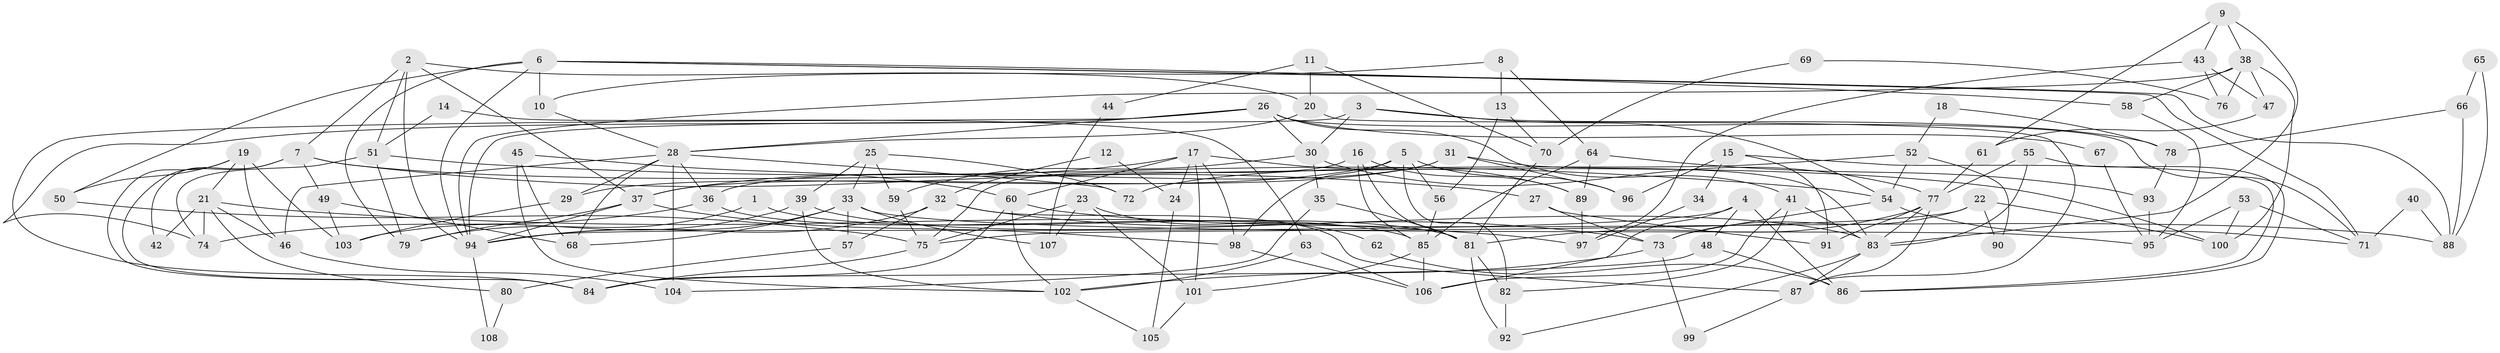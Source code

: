 // Generated by graph-tools (version 1.1) at 2025/15/03/09/25 04:15:17]
// undirected, 108 vertices, 216 edges
graph export_dot {
graph [start="1"]
  node [color=gray90,style=filled];
  1;
  2;
  3;
  4;
  5;
  6;
  7;
  8;
  9;
  10;
  11;
  12;
  13;
  14;
  15;
  16;
  17;
  18;
  19;
  20;
  21;
  22;
  23;
  24;
  25;
  26;
  27;
  28;
  29;
  30;
  31;
  32;
  33;
  34;
  35;
  36;
  37;
  38;
  39;
  40;
  41;
  42;
  43;
  44;
  45;
  46;
  47;
  48;
  49;
  50;
  51;
  52;
  53;
  54;
  55;
  56;
  57;
  58;
  59;
  60;
  61;
  62;
  63;
  64;
  65;
  66;
  67;
  68;
  69;
  70;
  71;
  72;
  73;
  74;
  75;
  76;
  77;
  78;
  79;
  80;
  81;
  82;
  83;
  84;
  85;
  86;
  87;
  88;
  89;
  90;
  91;
  92;
  93;
  94;
  95;
  96;
  97;
  98;
  99;
  100;
  101;
  102;
  103;
  104;
  105;
  106;
  107;
  108;
  1 -- 81;
  1 -- 79;
  2 -- 94;
  2 -- 37;
  2 -- 7;
  2 -- 20;
  2 -- 51;
  3 -- 54;
  3 -- 94;
  3 -- 30;
  3 -- 78;
  4 -- 94;
  4 -- 86;
  4 -- 48;
  4 -- 106;
  5 -- 98;
  5 -- 82;
  5 -- 29;
  5 -- 56;
  5 -- 96;
  6 -- 79;
  6 -- 50;
  6 -- 10;
  6 -- 58;
  6 -- 71;
  6 -- 88;
  6 -- 94;
  7 -- 84;
  7 -- 27;
  7 -- 42;
  7 -- 49;
  7 -- 100;
  8 -- 64;
  8 -- 10;
  8 -- 13;
  9 -- 83;
  9 -- 43;
  9 -- 38;
  9 -- 61;
  10 -- 28;
  11 -- 70;
  11 -- 20;
  11 -- 44;
  12 -- 24;
  12 -- 32;
  13 -- 56;
  13 -- 70;
  14 -- 63;
  14 -- 51;
  15 -- 91;
  15 -- 96;
  15 -- 34;
  15 -- 86;
  16 -- 81;
  16 -- 75;
  16 -- 85;
  16 -- 89;
  17 -- 98;
  17 -- 60;
  17 -- 24;
  17 -- 37;
  17 -- 89;
  17 -- 101;
  18 -- 78;
  18 -- 52;
  19 -- 103;
  19 -- 84;
  19 -- 21;
  19 -- 46;
  19 -- 50;
  20 -- 28;
  20 -- 87;
  21 -- 46;
  21 -- 42;
  21 -- 74;
  21 -- 80;
  21 -- 97;
  22 -- 100;
  22 -- 73;
  22 -- 75;
  22 -- 90;
  23 -- 75;
  23 -- 101;
  23 -- 62;
  23 -- 107;
  24 -- 105;
  25 -- 33;
  25 -- 59;
  25 -- 39;
  25 -- 72;
  26 -- 30;
  26 -- 41;
  26 -- 28;
  26 -- 67;
  26 -- 71;
  26 -- 74;
  26 -- 84;
  27 -- 73;
  27 -- 91;
  28 -- 68;
  28 -- 29;
  28 -- 36;
  28 -- 46;
  28 -- 72;
  28 -- 104;
  29 -- 103;
  30 -- 77;
  30 -- 35;
  30 -- 59;
  31 -- 36;
  31 -- 37;
  31 -- 83;
  31 -- 96;
  32 -- 94;
  32 -- 87;
  32 -- 57;
  32 -- 73;
  33 -- 94;
  33 -- 68;
  33 -- 57;
  33 -- 95;
  33 -- 107;
  34 -- 97;
  35 -- 104;
  35 -- 81;
  36 -- 74;
  36 -- 85;
  37 -- 94;
  37 -- 79;
  37 -- 98;
  38 -- 100;
  38 -- 47;
  38 -- 58;
  38 -- 76;
  38 -- 94;
  39 -- 83;
  39 -- 102;
  39 -- 103;
  40 -- 71;
  40 -- 88;
  41 -- 106;
  41 -- 83;
  41 -- 82;
  43 -- 47;
  43 -- 97;
  43 -- 76;
  44 -- 107;
  45 -- 102;
  45 -- 60;
  45 -- 68;
  46 -- 104;
  47 -- 61;
  48 -- 86;
  48 -- 84;
  49 -- 103;
  49 -- 68;
  50 -- 75;
  51 -- 74;
  51 -- 54;
  51 -- 79;
  52 -- 72;
  52 -- 54;
  52 -- 90;
  53 -- 95;
  53 -- 71;
  53 -- 100;
  54 -- 71;
  54 -- 73;
  55 -- 83;
  55 -- 77;
  55 -- 86;
  56 -- 85;
  57 -- 80;
  58 -- 95;
  59 -- 75;
  60 -- 102;
  60 -- 84;
  60 -- 88;
  61 -- 77;
  62 -- 86;
  63 -- 106;
  63 -- 102;
  64 -- 89;
  64 -- 85;
  64 -- 93;
  65 -- 88;
  65 -- 66;
  66 -- 88;
  66 -- 78;
  67 -- 95;
  69 -- 70;
  69 -- 76;
  70 -- 81;
  73 -- 99;
  73 -- 102;
  75 -- 84;
  77 -- 83;
  77 -- 87;
  77 -- 81;
  77 -- 91;
  78 -- 93;
  80 -- 108;
  81 -- 82;
  81 -- 92;
  82 -- 92;
  83 -- 92;
  83 -- 87;
  85 -- 101;
  85 -- 106;
  87 -- 99;
  89 -- 97;
  93 -- 95;
  94 -- 108;
  98 -- 106;
  101 -- 105;
  102 -- 105;
}
